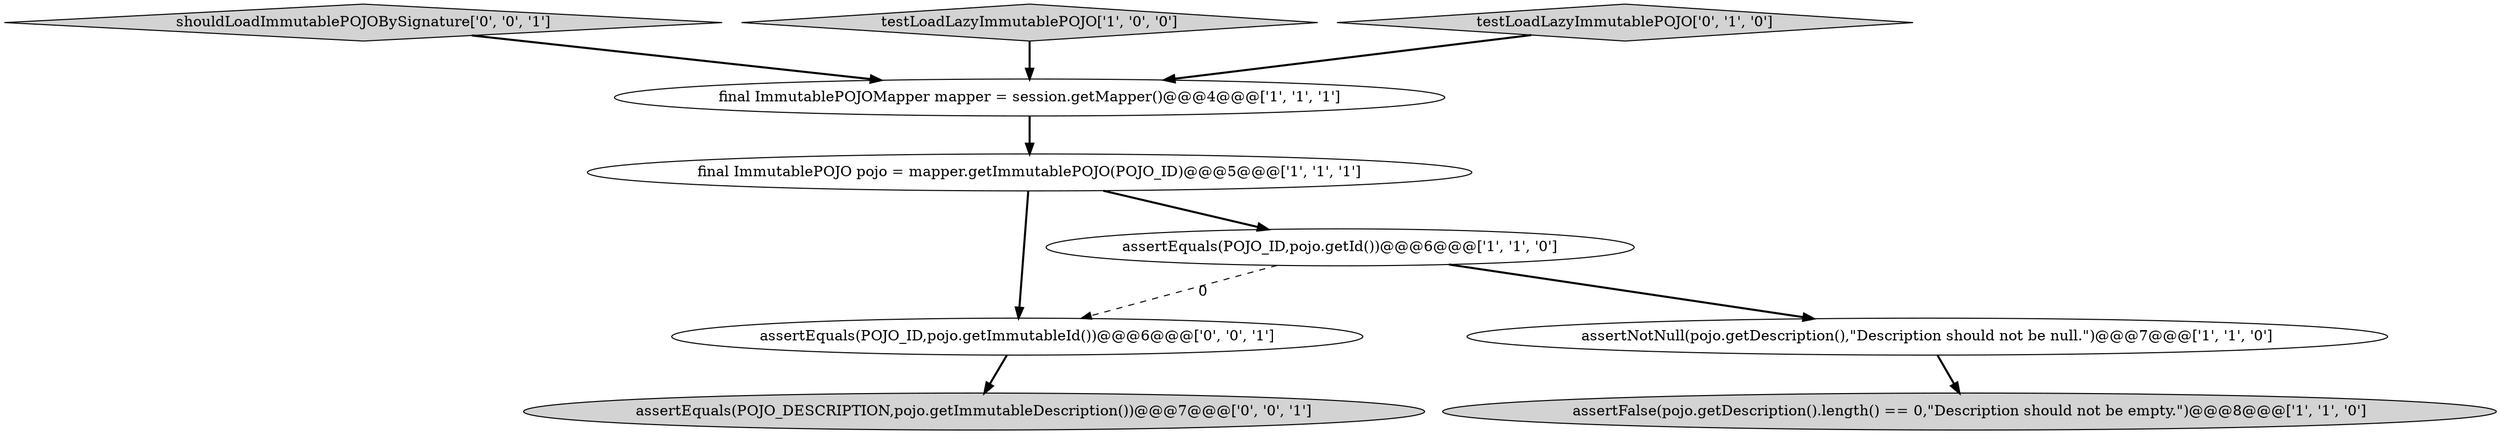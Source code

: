 digraph {
7 [style = filled, label = "assertEquals(POJO_ID,pojo.getImmutableId())@@@6@@@['0', '0', '1']", fillcolor = white, shape = ellipse image = "AAA0AAABBB3BBB"];
9 [style = filled, label = "shouldLoadImmutablePOJOBySignature['0', '0', '1']", fillcolor = lightgray, shape = diamond image = "AAA0AAABBB3BBB"];
0 [style = filled, label = "testLoadLazyImmutablePOJO['1', '0', '0']", fillcolor = lightgray, shape = diamond image = "AAA0AAABBB1BBB"];
1 [style = filled, label = "assertEquals(POJO_ID,pojo.getId())@@@6@@@['1', '1', '0']", fillcolor = white, shape = ellipse image = "AAA0AAABBB1BBB"];
2 [style = filled, label = "assertNotNull(pojo.getDescription(),\"Description should not be null.\")@@@7@@@['1', '1', '0']", fillcolor = white, shape = ellipse image = "AAA0AAABBB1BBB"];
8 [style = filled, label = "assertEquals(POJO_DESCRIPTION,pojo.getImmutableDescription())@@@7@@@['0', '0', '1']", fillcolor = lightgray, shape = ellipse image = "AAA0AAABBB3BBB"];
5 [style = filled, label = "final ImmutablePOJOMapper mapper = session.getMapper()@@@4@@@['1', '1', '1']", fillcolor = white, shape = ellipse image = "AAA0AAABBB1BBB"];
4 [style = filled, label = "assertFalse(pojo.getDescription().length() == 0,\"Description should not be empty.\")@@@8@@@['1', '1', '0']", fillcolor = lightgray, shape = ellipse image = "AAA0AAABBB1BBB"];
3 [style = filled, label = "final ImmutablePOJO pojo = mapper.getImmutablePOJO(POJO_ID)@@@5@@@['1', '1', '1']", fillcolor = white, shape = ellipse image = "AAA0AAABBB1BBB"];
6 [style = filled, label = "testLoadLazyImmutablePOJO['0', '1', '0']", fillcolor = lightgray, shape = diamond image = "AAA0AAABBB2BBB"];
9->5 [style = bold, label=""];
5->3 [style = bold, label=""];
6->5 [style = bold, label=""];
1->2 [style = bold, label=""];
1->7 [style = dashed, label="0"];
3->1 [style = bold, label=""];
3->7 [style = bold, label=""];
7->8 [style = bold, label=""];
2->4 [style = bold, label=""];
0->5 [style = bold, label=""];
}
